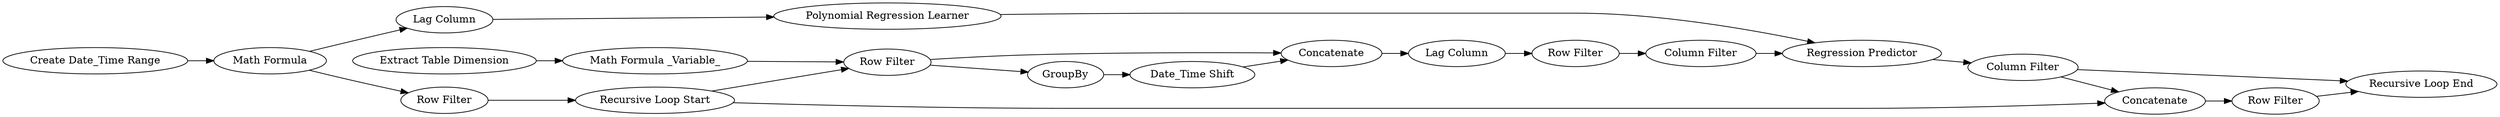 digraph {
	13 -> 15
	7 -> 8
	14 -> 16
	8 -> 9
	15 -> 18
	11 -> 5
	2 -> 19
	17 -> 20
	12 -> 13
	16 -> 15
	2 -> 12
	19 -> 3
	18 -> 17
	18 -> 4
	1 -> 2
	20 -> 4
	10 -> 11
	8 -> 11
	5 -> 14
	6 -> 7
	3 -> 8
	3 -> 17
	9 -> 10
	7 [label="Math Formula _Variable_"]
	9 [label=GroupBy]
	18 [label="Column Filter"]
	8 [label="Row Filter"]
	17 [label=Concatenate]
	3 [label="Recursive Loop Start"]
	19 [label="Row Filter"]
	6 [label="Extract Table Dimension"]
	15 [label="Regression Predictor"]
	12 [label="Lag Column"]
	10 [label="Date_Time Shift"]
	16 [label="Column Filter"]
	1 [label="Create Date_Time Range"]
	11 [label=Concatenate]
	4 [label="Recursive Loop End"]
	14 [label="Row Filter"]
	5 [label="Lag Column"]
	13 [label="Polynomial Regression Learner"]
	20 [label="Row Filter"]
	2 [label="Math Formula"]
	rankdir=LR
}
